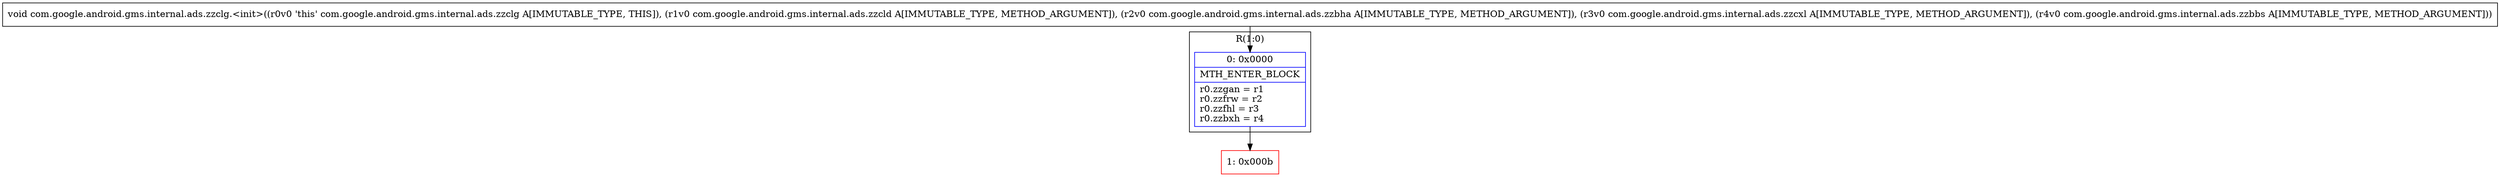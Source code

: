 digraph "CFG forcom.google.android.gms.internal.ads.zzclg.\<init\>(Lcom\/google\/android\/gms\/internal\/ads\/zzcld;Lcom\/google\/android\/gms\/internal\/ads\/zzbha;Lcom\/google\/android\/gms\/internal\/ads\/zzcxl;Lcom\/google\/android\/gms\/internal\/ads\/zzbbs;)V" {
subgraph cluster_Region_651958063 {
label = "R(1:0)";
node [shape=record,color=blue];
Node_0 [shape=record,label="{0\:\ 0x0000|MTH_ENTER_BLOCK\l|r0.zzgan = r1\lr0.zzfrw = r2\lr0.zzfhl = r3\lr0.zzbxh = r4\l}"];
}
Node_1 [shape=record,color=red,label="{1\:\ 0x000b}"];
MethodNode[shape=record,label="{void com.google.android.gms.internal.ads.zzclg.\<init\>((r0v0 'this' com.google.android.gms.internal.ads.zzclg A[IMMUTABLE_TYPE, THIS]), (r1v0 com.google.android.gms.internal.ads.zzcld A[IMMUTABLE_TYPE, METHOD_ARGUMENT]), (r2v0 com.google.android.gms.internal.ads.zzbha A[IMMUTABLE_TYPE, METHOD_ARGUMENT]), (r3v0 com.google.android.gms.internal.ads.zzcxl A[IMMUTABLE_TYPE, METHOD_ARGUMENT]), (r4v0 com.google.android.gms.internal.ads.zzbbs A[IMMUTABLE_TYPE, METHOD_ARGUMENT])) }"];
MethodNode -> Node_0;
Node_0 -> Node_1;
}

